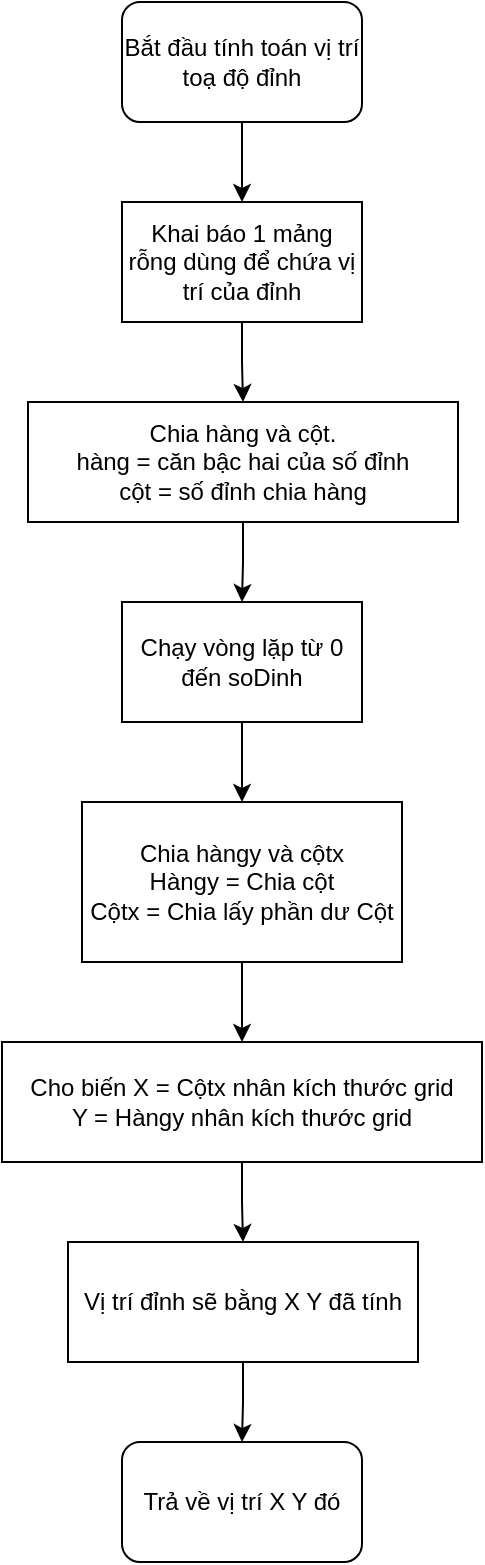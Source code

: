 <mxfile version="24.7.17">
  <diagram name="Page-1" id="ORjh0oXL-X_WViiMaL5y">
    <mxGraphModel dx="1434" dy="844" grid="1" gridSize="10" guides="1" tooltips="1" connect="1" arrows="1" fold="1" page="1" pageScale="1" pageWidth="850" pageHeight="1100" math="0" shadow="0">
      <root>
        <mxCell id="0" />
        <mxCell id="1" parent="0" />
        <mxCell id="DGNokgmXc14TQU9gX-Rq-8" style="edgeStyle=orthogonalEdgeStyle;rounded=0;orthogonalLoop=1;jettySize=auto;html=1;exitX=0.5;exitY=1;exitDx=0;exitDy=0;entryX=0.5;entryY=0;entryDx=0;entryDy=0;" edge="1" parent="1" source="1UeGPv-aP7hfJxwdLWDq-1" target="1UeGPv-aP7hfJxwdLWDq-2">
          <mxGeometry relative="1" as="geometry" />
        </mxCell>
        <mxCell id="1UeGPv-aP7hfJxwdLWDq-1" value="Bắt đầu tính toán vị trí toạ độ đỉnh" style="rounded=1;whiteSpace=wrap;html=1;" parent="1" vertex="1">
          <mxGeometry x="365" y="20" width="120" height="60" as="geometry" />
        </mxCell>
        <mxCell id="DGNokgmXc14TQU9gX-Rq-9" style="edgeStyle=orthogonalEdgeStyle;rounded=0;orthogonalLoop=1;jettySize=auto;html=1;exitX=0.5;exitY=1;exitDx=0;exitDy=0;entryX=0.5;entryY=0;entryDx=0;entryDy=0;" edge="1" parent="1" source="1UeGPv-aP7hfJxwdLWDq-2" target="DGNokgmXc14TQU9gX-Rq-1">
          <mxGeometry relative="1" as="geometry" />
        </mxCell>
        <mxCell id="1UeGPv-aP7hfJxwdLWDq-2" value="Khai báo 1 mảng rỗng dùng để chứa vị trí của đỉnh" style="rounded=0;whiteSpace=wrap;html=1;" parent="1" vertex="1">
          <mxGeometry x="365" y="120" width="120" height="60" as="geometry" />
        </mxCell>
        <mxCell id="DGNokgmXc14TQU9gX-Rq-10" style="edgeStyle=orthogonalEdgeStyle;rounded=0;orthogonalLoop=1;jettySize=auto;html=1;exitX=0.5;exitY=1;exitDx=0;exitDy=0;entryX=0.5;entryY=0;entryDx=0;entryDy=0;" edge="1" parent="1" source="DGNokgmXc14TQU9gX-Rq-1" target="DGNokgmXc14TQU9gX-Rq-2">
          <mxGeometry relative="1" as="geometry" />
        </mxCell>
        <mxCell id="DGNokgmXc14TQU9gX-Rq-1" value="Chia hàng và cột.&lt;br&gt;hàng = căn bậc hai của số đỉnh&lt;div&gt;cột = số đỉnh chia hàng&lt;/div&gt;" style="rounded=0;whiteSpace=wrap;html=1;" vertex="1" parent="1">
          <mxGeometry x="318" y="220" width="215" height="60" as="geometry" />
        </mxCell>
        <mxCell id="DGNokgmXc14TQU9gX-Rq-11" style="edgeStyle=orthogonalEdgeStyle;rounded=0;orthogonalLoop=1;jettySize=auto;html=1;exitX=0.5;exitY=1;exitDx=0;exitDy=0;entryX=0.5;entryY=0;entryDx=0;entryDy=0;" edge="1" parent="1" source="DGNokgmXc14TQU9gX-Rq-2" target="DGNokgmXc14TQU9gX-Rq-4">
          <mxGeometry relative="1" as="geometry" />
        </mxCell>
        <mxCell id="DGNokgmXc14TQU9gX-Rq-2" value="Chạy vòng lặp từ 0 đến soDinh" style="rounded=0;whiteSpace=wrap;html=1;" vertex="1" parent="1">
          <mxGeometry x="365" y="320" width="120" height="60" as="geometry" />
        </mxCell>
        <mxCell id="DGNokgmXc14TQU9gX-Rq-12" style="edgeStyle=orthogonalEdgeStyle;rounded=0;orthogonalLoop=1;jettySize=auto;html=1;exitX=0.5;exitY=1;exitDx=0;exitDy=0;entryX=0.5;entryY=0;entryDx=0;entryDy=0;" edge="1" parent="1" source="DGNokgmXc14TQU9gX-Rq-4" target="DGNokgmXc14TQU9gX-Rq-5">
          <mxGeometry relative="1" as="geometry" />
        </mxCell>
        <mxCell id="DGNokgmXc14TQU9gX-Rq-4" value="Chia hàngy và cộtx&lt;div&gt;Hàngy = Chia cột&lt;/div&gt;&lt;div&gt;Cộtx = Chia lấy phần dư Cột&lt;/div&gt;" style="rounded=0;whiteSpace=wrap;html=1;" vertex="1" parent="1">
          <mxGeometry x="345" y="420" width="160" height="80" as="geometry" />
        </mxCell>
        <mxCell id="DGNokgmXc14TQU9gX-Rq-13" style="edgeStyle=orthogonalEdgeStyle;rounded=0;orthogonalLoop=1;jettySize=auto;html=1;exitX=0.5;exitY=1;exitDx=0;exitDy=0;entryX=0.5;entryY=0;entryDx=0;entryDy=0;" edge="1" parent="1" source="DGNokgmXc14TQU9gX-Rq-5" target="DGNokgmXc14TQU9gX-Rq-6">
          <mxGeometry relative="1" as="geometry" />
        </mxCell>
        <mxCell id="DGNokgmXc14TQU9gX-Rq-5" value="Cho biến X = Cộtx nhân kích thước grid&lt;br&gt;Y = Hàngy nhân kích thước grid" style="rounded=0;whiteSpace=wrap;html=1;" vertex="1" parent="1">
          <mxGeometry x="305" y="540" width="240" height="60" as="geometry" />
        </mxCell>
        <mxCell id="DGNokgmXc14TQU9gX-Rq-14" style="edgeStyle=orthogonalEdgeStyle;rounded=0;orthogonalLoop=1;jettySize=auto;html=1;exitX=0.5;exitY=1;exitDx=0;exitDy=0;entryX=0.5;entryY=0;entryDx=0;entryDy=0;" edge="1" parent="1" source="DGNokgmXc14TQU9gX-Rq-6" target="DGNokgmXc14TQU9gX-Rq-7">
          <mxGeometry relative="1" as="geometry" />
        </mxCell>
        <mxCell id="DGNokgmXc14TQU9gX-Rq-6" value="Vị trí đỉnh sẽ bằng X Y đã tính" style="rounded=0;whiteSpace=wrap;html=1;" vertex="1" parent="1">
          <mxGeometry x="338" y="640" width="175" height="60" as="geometry" />
        </mxCell>
        <mxCell id="DGNokgmXc14TQU9gX-Rq-7" value="Trả về vị trí X Y đó" style="rounded=1;whiteSpace=wrap;html=1;" vertex="1" parent="1">
          <mxGeometry x="365" y="740" width="120" height="60" as="geometry" />
        </mxCell>
      </root>
    </mxGraphModel>
  </diagram>
</mxfile>
